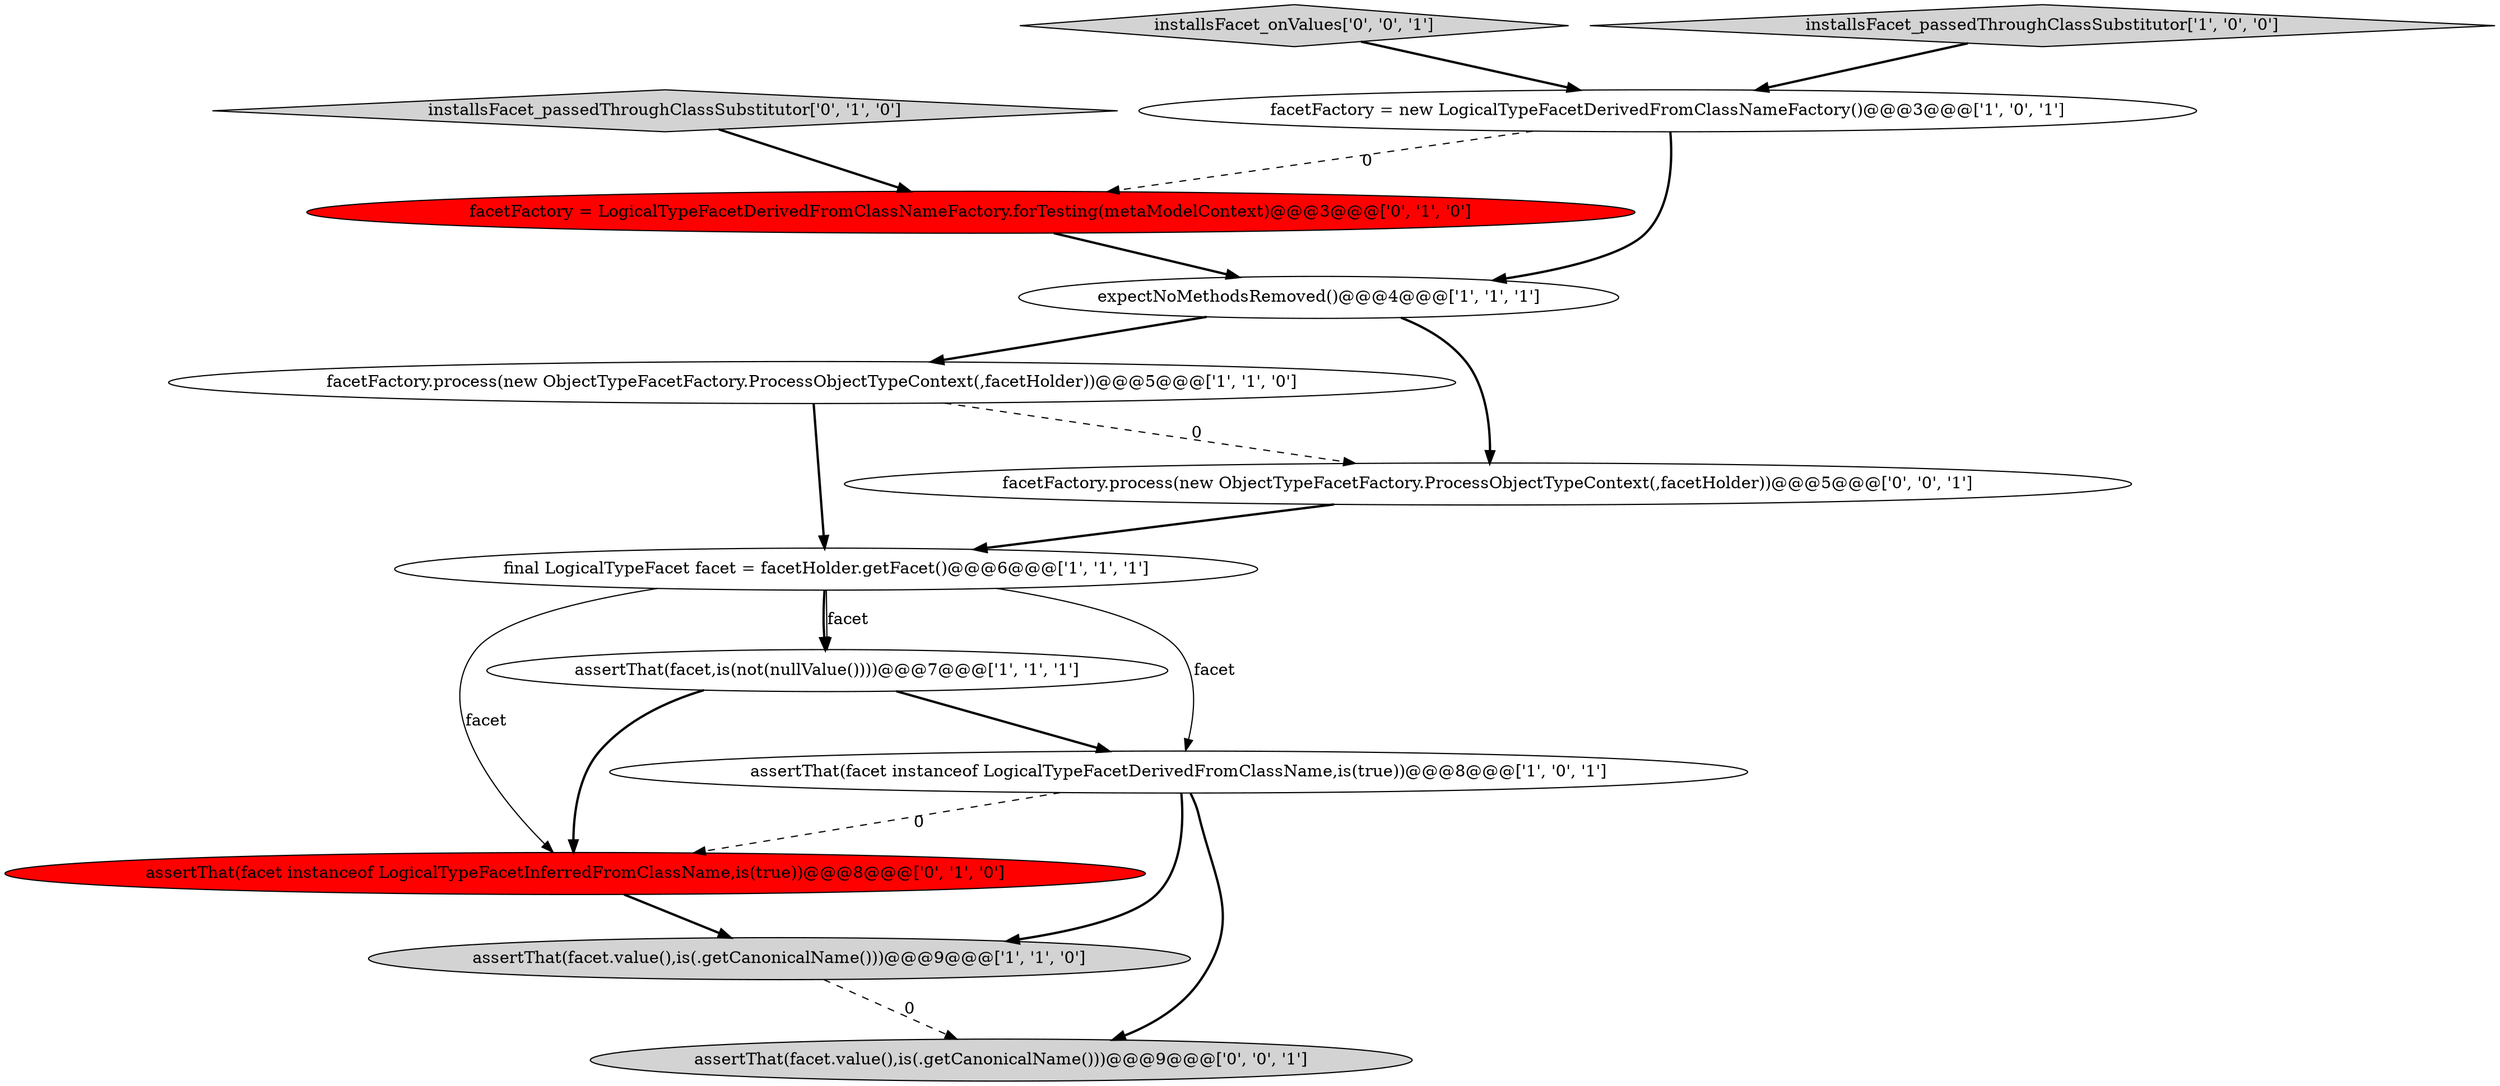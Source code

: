 digraph {
13 [style = filled, label = "assertThat(facet.value(),is(.getCanonicalName()))@@@9@@@['0', '0', '1']", fillcolor = lightgray, shape = ellipse image = "AAA0AAABBB3BBB"];
9 [style = filled, label = "facetFactory = LogicalTypeFacetDerivedFromClassNameFactory.forTesting(metaModelContext)@@@3@@@['0', '1', '0']", fillcolor = red, shape = ellipse image = "AAA1AAABBB2BBB"];
8 [style = filled, label = "installsFacet_passedThroughClassSubstitutor['0', '1', '0']", fillcolor = lightgray, shape = diamond image = "AAA0AAABBB2BBB"];
6 [style = filled, label = "assertThat(facet.value(),is(.getCanonicalName()))@@@9@@@['1', '1', '0']", fillcolor = lightgray, shape = ellipse image = "AAA0AAABBB1BBB"];
0 [style = filled, label = "final LogicalTypeFacet facet = facetHolder.getFacet()@@@6@@@['1', '1', '1']", fillcolor = white, shape = ellipse image = "AAA0AAABBB1BBB"];
4 [style = filled, label = "facetFactory.process(new ObjectTypeFacetFactory.ProcessObjectTypeContext(,facetHolder))@@@5@@@['1', '1', '0']", fillcolor = white, shape = ellipse image = "AAA0AAABBB1BBB"];
11 [style = filled, label = "facetFactory.process(new ObjectTypeFacetFactory.ProcessObjectTypeContext(,facetHolder))@@@5@@@['0', '0', '1']", fillcolor = white, shape = ellipse image = "AAA0AAABBB3BBB"];
12 [style = filled, label = "installsFacet_onValues['0', '0', '1']", fillcolor = lightgray, shape = diamond image = "AAA0AAABBB3BBB"];
5 [style = filled, label = "installsFacet_passedThroughClassSubstitutor['1', '0', '0']", fillcolor = lightgray, shape = diamond image = "AAA0AAABBB1BBB"];
1 [style = filled, label = "assertThat(facet,is(not(nullValue())))@@@7@@@['1', '1', '1']", fillcolor = white, shape = ellipse image = "AAA0AAABBB1BBB"];
2 [style = filled, label = "expectNoMethodsRemoved()@@@4@@@['1', '1', '1']", fillcolor = white, shape = ellipse image = "AAA0AAABBB1BBB"];
10 [style = filled, label = "assertThat(facet instanceof LogicalTypeFacetInferredFromClassName,is(true))@@@8@@@['0', '1', '0']", fillcolor = red, shape = ellipse image = "AAA1AAABBB2BBB"];
7 [style = filled, label = "facetFactory = new LogicalTypeFacetDerivedFromClassNameFactory()@@@3@@@['1', '0', '1']", fillcolor = white, shape = ellipse image = "AAA0AAABBB1BBB"];
3 [style = filled, label = "assertThat(facet instanceof LogicalTypeFacetDerivedFromClassName,is(true))@@@8@@@['1', '0', '1']", fillcolor = white, shape = ellipse image = "AAA0AAABBB1BBB"];
9->2 [style = bold, label=""];
1->3 [style = bold, label=""];
3->6 [style = bold, label=""];
2->4 [style = bold, label=""];
10->6 [style = bold, label=""];
12->7 [style = bold, label=""];
4->0 [style = bold, label=""];
11->0 [style = bold, label=""];
6->13 [style = dashed, label="0"];
7->9 [style = dashed, label="0"];
7->2 [style = bold, label=""];
0->1 [style = bold, label=""];
0->1 [style = solid, label="facet"];
0->10 [style = solid, label="facet"];
0->3 [style = solid, label="facet"];
8->9 [style = bold, label=""];
3->13 [style = bold, label=""];
5->7 [style = bold, label=""];
3->10 [style = dashed, label="0"];
4->11 [style = dashed, label="0"];
1->10 [style = bold, label=""];
2->11 [style = bold, label=""];
}
